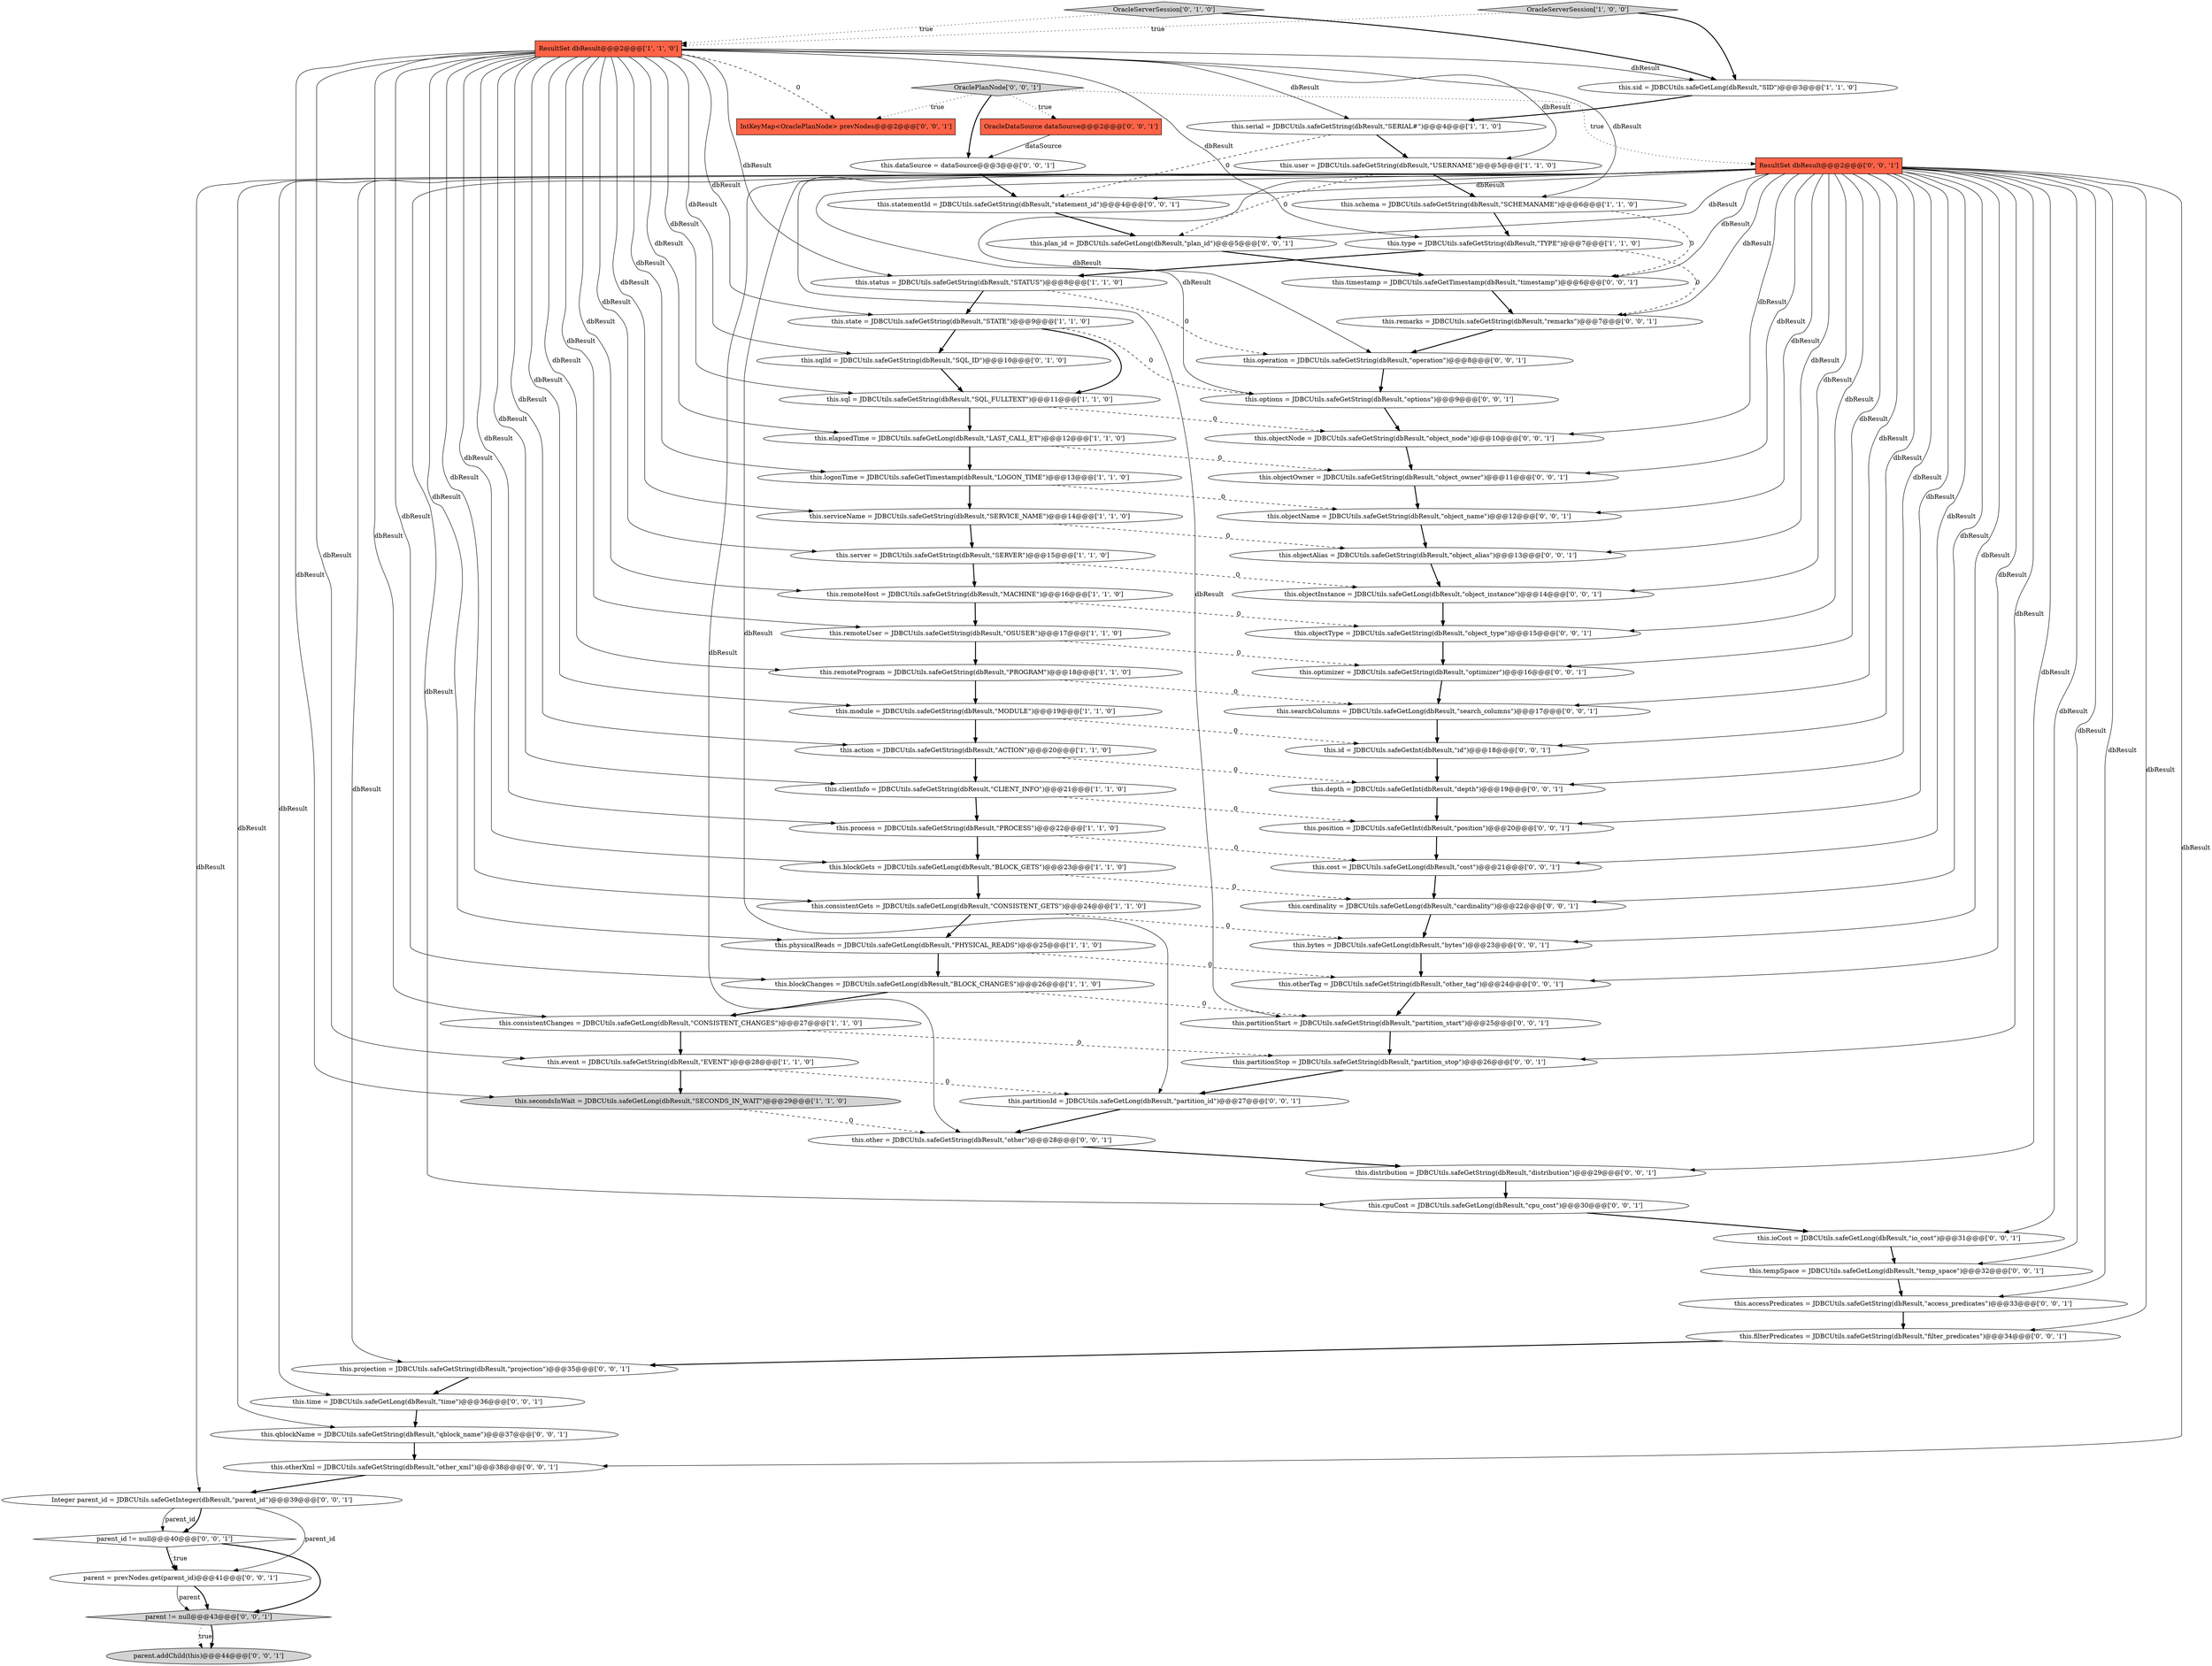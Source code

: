 digraph {
15 [style = filled, label = "this.serviceName = JDBCUtils.safeGetString(dbResult,\"SERVICE_NAME\")@@@14@@@['1', '1', '0']", fillcolor = white, shape = ellipse image = "AAA0AAABBB1BBB"];
21 [style = filled, label = "this.process = JDBCUtils.safeGetString(dbResult,\"PROCESS\")@@@22@@@['1', '1', '0']", fillcolor = white, shape = ellipse image = "AAA0AAABBB1BBB"];
42 [style = filled, label = "this.searchColumns = JDBCUtils.safeGetLong(dbResult,\"search_columns\")@@@17@@@['0', '0', '1']", fillcolor = white, shape = ellipse image = "AAA0AAABBB3BBB"];
11 [style = filled, label = "this.event = JDBCUtils.safeGetString(dbResult,\"EVENT\")@@@28@@@['1', '1', '0']", fillcolor = white, shape = ellipse image = "AAA0AAABBB1BBB"];
24 [style = filled, label = "this.elapsedTime = JDBCUtils.safeGetLong(dbResult,\"LAST_CALL_ET\")@@@12@@@['1', '1', '0']", fillcolor = white, shape = ellipse image = "AAA0AAABBB1BBB"];
46 [style = filled, label = "this.plan_id = JDBCUtils.safeGetLong(dbResult,\"plan_id\")@@@5@@@['0', '0', '1']", fillcolor = white, shape = ellipse image = "AAA0AAABBB3BBB"];
17 [style = filled, label = "this.server = JDBCUtils.safeGetString(dbResult,\"SERVER\")@@@15@@@['1', '1', '0']", fillcolor = white, shape = ellipse image = "AAA0AAABBB1BBB"];
55 [style = filled, label = "this.otherTag = JDBCUtils.safeGetString(dbResult,\"other_tag\")@@@24@@@['0', '0', '1']", fillcolor = white, shape = ellipse image = "AAA0AAABBB3BBB"];
23 [style = filled, label = "this.status = JDBCUtils.safeGetString(dbResult,\"STATUS\")@@@8@@@['1', '1', '0']", fillcolor = white, shape = ellipse image = "AAA0AAABBB1BBB"];
13 [style = filled, label = "this.blockGets = JDBCUtils.safeGetLong(dbResult,\"BLOCK_GETS\")@@@23@@@['1', '1', '0']", fillcolor = white, shape = ellipse image = "AAA0AAABBB1BBB"];
30 [style = filled, label = "this.cardinality = JDBCUtils.safeGetLong(dbResult,\"cardinality\")@@@22@@@['0', '0', '1']", fillcolor = white, shape = ellipse image = "AAA0AAABBB3BBB"];
32 [style = filled, label = "this.bytes = JDBCUtils.safeGetLong(dbResult,\"bytes\")@@@23@@@['0', '0', '1']", fillcolor = white, shape = ellipse image = "AAA0AAABBB3BBB"];
33 [style = filled, label = "parent.addChild(this)@@@44@@@['0', '0', '1']", fillcolor = lightgray, shape = ellipse image = "AAA0AAABBB3BBB"];
40 [style = filled, label = "this.filterPredicates = JDBCUtils.safeGetString(dbResult,\"filter_predicates\")@@@34@@@['0', '0', '1']", fillcolor = white, shape = ellipse image = "AAA0AAABBB3BBB"];
19 [style = filled, label = "this.clientInfo = JDBCUtils.safeGetString(dbResult,\"CLIENT_INFO\")@@@21@@@['1', '1', '0']", fillcolor = white, shape = ellipse image = "AAA0AAABBB1BBB"];
48 [style = filled, label = "this.objectName = JDBCUtils.safeGetString(dbResult,\"object_name\")@@@12@@@['0', '0', '1']", fillcolor = white, shape = ellipse image = "AAA0AAABBB3BBB"];
69 [style = filled, label = "this.cpuCost = JDBCUtils.safeGetLong(dbResult,\"cpu_cost\")@@@30@@@['0', '0', '1']", fillcolor = white, shape = ellipse image = "AAA0AAABBB3BBB"];
59 [style = filled, label = "this.objectNode = JDBCUtils.safeGetString(dbResult,\"object_node\")@@@10@@@['0', '0', '1']", fillcolor = white, shape = ellipse image = "AAA0AAABBB3BBB"];
72 [style = filled, label = "this.projection = JDBCUtils.safeGetString(dbResult,\"projection\")@@@35@@@['0', '0', '1']", fillcolor = white, shape = ellipse image = "AAA0AAABBB3BBB"];
35 [style = filled, label = "this.accessPredicates = JDBCUtils.safeGetString(dbResult,\"access_predicates\")@@@33@@@['0', '0', '1']", fillcolor = white, shape = ellipse image = "AAA0AAABBB3BBB"];
1 [style = filled, label = "this.user = JDBCUtils.safeGetString(dbResult,\"USERNAME\")@@@5@@@['1', '1', '0']", fillcolor = white, shape = ellipse image = "AAA0AAABBB1BBB"];
60 [style = filled, label = "this.tempSpace = JDBCUtils.safeGetLong(dbResult,\"temp_space\")@@@32@@@['0', '0', '1']", fillcolor = white, shape = ellipse image = "AAA0AAABBB3BBB"];
68 [style = filled, label = "this.ioCost = JDBCUtils.safeGetLong(dbResult,\"io_cost\")@@@31@@@['0', '0', '1']", fillcolor = white, shape = ellipse image = "AAA0AAABBB3BBB"];
22 [style = filled, label = "this.sid = JDBCUtils.safeGetLong(dbResult,\"SID\")@@@3@@@['1', '1', '0']", fillcolor = white, shape = ellipse image = "AAA0AAABBB1BBB"];
37 [style = filled, label = "this.operation = JDBCUtils.safeGetString(dbResult,\"operation\")@@@8@@@['0', '0', '1']", fillcolor = white, shape = ellipse image = "AAA0AAABBB3BBB"];
71 [style = filled, label = "this.cost = JDBCUtils.safeGetLong(dbResult,\"cost\")@@@21@@@['0', '0', '1']", fillcolor = white, shape = ellipse image = "AAA0AAABBB3BBB"];
52 [style = filled, label = "parent_id != null@@@40@@@['0', '0', '1']", fillcolor = white, shape = diamond image = "AAA0AAABBB3BBB"];
58 [style = filled, label = "this.timestamp = JDBCUtils.safeGetTimestamp(dbResult,\"timestamp\")@@@6@@@['0', '0', '1']", fillcolor = white, shape = ellipse image = "AAA0AAABBB3BBB"];
8 [style = filled, label = "this.module = JDBCUtils.safeGetString(dbResult,\"MODULE\")@@@19@@@['1', '1', '0']", fillcolor = white, shape = ellipse image = "AAA0AAABBB1BBB"];
4 [style = filled, label = "this.secondsInWait = JDBCUtils.safeGetLong(dbResult,\"SECONDS_IN_WAIT\")@@@29@@@['1', '1', '0']", fillcolor = lightgray, shape = ellipse image = "AAA0AAABBB1BBB"];
29 [style = filled, label = "this.sqlId = JDBCUtils.safeGetString(dbResult,\"SQL_ID\")@@@10@@@['0', '1', '0']", fillcolor = white, shape = ellipse image = "AAA1AAABBB2BBB"];
56 [style = filled, label = "this.position = JDBCUtils.safeGetInt(dbResult,\"position\")@@@20@@@['0', '0', '1']", fillcolor = white, shape = ellipse image = "AAA0AAABBB3BBB"];
65 [style = filled, label = "ResultSet dbResult@@@2@@@['0', '0', '1']", fillcolor = tomato, shape = box image = "AAA0AAABBB3BBB"];
26 [style = filled, label = "this.blockChanges = JDBCUtils.safeGetLong(dbResult,\"BLOCK_CHANGES\")@@@26@@@['1', '1', '0']", fillcolor = white, shape = ellipse image = "AAA0AAABBB1BBB"];
73 [style = filled, label = "parent = prevNodes.get(parent_id)@@@41@@@['0', '0', '1']", fillcolor = white, shape = ellipse image = "AAA0AAABBB3BBB"];
36 [style = filled, label = "OraclePlanNode['0', '0', '1']", fillcolor = lightgray, shape = diamond image = "AAA0AAABBB3BBB"];
54 [style = filled, label = "this.remarks = JDBCUtils.safeGetString(dbResult,\"remarks\")@@@7@@@['0', '0', '1']", fillcolor = white, shape = ellipse image = "AAA0AAABBB3BBB"];
6 [style = filled, label = "this.schema = JDBCUtils.safeGetString(dbResult,\"SCHEMANAME\")@@@6@@@['1', '1', '0']", fillcolor = white, shape = ellipse image = "AAA0AAABBB1BBB"];
7 [style = filled, label = "this.serial = JDBCUtils.safeGetString(dbResult,\"SERIAL#\")@@@4@@@['1', '1', '0']", fillcolor = white, shape = ellipse image = "AAA0AAABBB1BBB"];
27 [style = filled, label = "OracleServerSession['1', '0', '0']", fillcolor = lightgray, shape = diamond image = "AAA0AAABBB1BBB"];
0 [style = filled, label = "ResultSet dbResult@@@2@@@['1', '1', '0']", fillcolor = tomato, shape = box image = "AAA0AAABBB1BBB"];
2 [style = filled, label = "this.logonTime = JDBCUtils.safeGetTimestamp(dbResult,\"LOGON_TIME\")@@@13@@@['1', '1', '0']", fillcolor = white, shape = ellipse image = "AAA0AAABBB1BBB"];
18 [style = filled, label = "this.state = JDBCUtils.safeGetString(dbResult,\"STATE\")@@@9@@@['1', '1', '0']", fillcolor = white, shape = ellipse image = "AAA0AAABBB1BBB"];
14 [style = filled, label = "this.type = JDBCUtils.safeGetString(dbResult,\"TYPE\")@@@7@@@['1', '1', '0']", fillcolor = white, shape = ellipse image = "AAA0AAABBB1BBB"];
25 [style = filled, label = "this.consistentChanges = JDBCUtils.safeGetLong(dbResult,\"CONSISTENT_CHANGES\")@@@27@@@['1', '1', '0']", fillcolor = white, shape = ellipse image = "AAA0AAABBB1BBB"];
41 [style = filled, label = "this.qblockName = JDBCUtils.safeGetString(dbResult,\"qblock_name\")@@@37@@@['0', '0', '1']", fillcolor = white, shape = ellipse image = "AAA0AAABBB3BBB"];
9 [style = filled, label = "this.consistentGets = JDBCUtils.safeGetLong(dbResult,\"CONSISTENT_GETS\")@@@24@@@['1', '1', '0']", fillcolor = white, shape = ellipse image = "AAA0AAABBB1BBB"];
49 [style = filled, label = "this.statementId = JDBCUtils.safeGetString(dbResult,\"statement_id\")@@@4@@@['0', '0', '1']", fillcolor = white, shape = ellipse image = "AAA0AAABBB3BBB"];
3 [style = filled, label = "this.remoteProgram = JDBCUtils.safeGetString(dbResult,\"PROGRAM\")@@@18@@@['1', '1', '0']", fillcolor = white, shape = ellipse image = "AAA0AAABBB1BBB"];
51 [style = filled, label = "this.options = JDBCUtils.safeGetString(dbResult,\"options\")@@@9@@@['0', '0', '1']", fillcolor = white, shape = ellipse image = "AAA0AAABBB3BBB"];
50 [style = filled, label = "this.dataSource = dataSource@@@3@@@['0', '0', '1']", fillcolor = white, shape = ellipse image = "AAA0AAABBB3BBB"];
31 [style = filled, label = "this.objectInstance = JDBCUtils.safeGetLong(dbResult,\"object_instance\")@@@14@@@['0', '0', '1']", fillcolor = white, shape = ellipse image = "AAA0AAABBB3BBB"];
53 [style = filled, label = "OracleDataSource dataSource@@@2@@@['0', '0', '1']", fillcolor = tomato, shape = box image = "AAA0AAABBB3BBB"];
38 [style = filled, label = "this.optimizer = JDBCUtils.safeGetString(dbResult,\"optimizer\")@@@16@@@['0', '0', '1']", fillcolor = white, shape = ellipse image = "AAA0AAABBB3BBB"];
39 [style = filled, label = "this.partitionId = JDBCUtils.safeGetLong(dbResult,\"partition_id\")@@@27@@@['0', '0', '1']", fillcolor = white, shape = ellipse image = "AAA0AAABBB3BBB"];
70 [style = filled, label = "this.objectAlias = JDBCUtils.safeGetString(dbResult,\"object_alias\")@@@13@@@['0', '0', '1']", fillcolor = white, shape = ellipse image = "AAA0AAABBB3BBB"];
63 [style = filled, label = "this.depth = JDBCUtils.safeGetInt(dbResult,\"depth\")@@@19@@@['0', '0', '1']", fillcolor = white, shape = ellipse image = "AAA0AAABBB3BBB"];
5 [style = filled, label = "this.remoteHost = JDBCUtils.safeGetString(dbResult,\"MACHINE\")@@@16@@@['1', '1', '0']", fillcolor = white, shape = ellipse image = "AAA0AAABBB1BBB"];
20 [style = filled, label = "this.physicalReads = JDBCUtils.safeGetLong(dbResult,\"PHYSICAL_READS\")@@@25@@@['1', '1', '0']", fillcolor = white, shape = ellipse image = "AAA0AAABBB1BBB"];
45 [style = filled, label = "this.time = JDBCUtils.safeGetLong(dbResult,\"time\")@@@36@@@['0', '0', '1']", fillcolor = white, shape = ellipse image = "AAA0AAABBB3BBB"];
67 [style = filled, label = "this.id = JDBCUtils.safeGetInt(dbResult,\"id\")@@@18@@@['0', '0', '1']", fillcolor = white, shape = ellipse image = "AAA0AAABBB3BBB"];
28 [style = filled, label = "OracleServerSession['0', '1', '0']", fillcolor = lightgray, shape = diamond image = "AAA0AAABBB2BBB"];
43 [style = filled, label = "parent != null@@@43@@@['0', '0', '1']", fillcolor = lightgray, shape = diamond image = "AAA0AAABBB3BBB"];
74 [style = filled, label = "this.objectType = JDBCUtils.safeGetString(dbResult,\"object_type\")@@@15@@@['0', '0', '1']", fillcolor = white, shape = ellipse image = "AAA0AAABBB3BBB"];
57 [style = filled, label = "this.partitionStart = JDBCUtils.safeGetString(dbResult,\"partition_start\")@@@25@@@['0', '0', '1']", fillcolor = white, shape = ellipse image = "AAA0AAABBB3BBB"];
12 [style = filled, label = "this.sql = JDBCUtils.safeGetString(dbResult,\"SQL_FULLTEXT\")@@@11@@@['1', '1', '0']", fillcolor = white, shape = ellipse image = "AAA0AAABBB1BBB"];
62 [style = filled, label = "Integer parent_id = JDBCUtils.safeGetInteger(dbResult,\"parent_id\")@@@39@@@['0', '0', '1']", fillcolor = white, shape = ellipse image = "AAA0AAABBB3BBB"];
10 [style = filled, label = "this.action = JDBCUtils.safeGetString(dbResult,\"ACTION\")@@@20@@@['1', '1', '0']", fillcolor = white, shape = ellipse image = "AAA0AAABBB1BBB"];
34 [style = filled, label = "this.other = JDBCUtils.safeGetString(dbResult,\"other\")@@@28@@@['0', '0', '1']", fillcolor = white, shape = ellipse image = "AAA0AAABBB3BBB"];
66 [style = filled, label = "IntKeyMap<OraclePlanNode> prevNodes@@@2@@@['0', '0', '1']", fillcolor = tomato, shape = box image = "AAA0AAABBB3BBB"];
16 [style = filled, label = "this.remoteUser = JDBCUtils.safeGetString(dbResult,\"OSUSER\")@@@17@@@['1', '1', '0']", fillcolor = white, shape = ellipse image = "AAA0AAABBB1BBB"];
44 [style = filled, label = "this.objectOwner = JDBCUtils.safeGetString(dbResult,\"object_owner\")@@@11@@@['0', '0', '1']", fillcolor = white, shape = ellipse image = "AAA0AAABBB3BBB"];
61 [style = filled, label = "this.distribution = JDBCUtils.safeGetString(dbResult,\"distribution\")@@@29@@@['0', '0', '1']", fillcolor = white, shape = ellipse image = "AAA0AAABBB3BBB"];
64 [style = filled, label = "this.partitionStop = JDBCUtils.safeGetString(dbResult,\"partition_stop\")@@@26@@@['0', '0', '1']", fillcolor = white, shape = ellipse image = "AAA0AAABBB3BBB"];
47 [style = filled, label = "this.otherXml = JDBCUtils.safeGetString(dbResult,\"other_xml\")@@@38@@@['0', '0', '1']", fillcolor = white, shape = ellipse image = "AAA0AAABBB3BBB"];
26->57 [style = dashed, label="0"];
65->48 [style = solid, label="dbResult"];
11->4 [style = bold, label=""];
37->51 [style = bold, label=""];
20->55 [style = dashed, label="0"];
65->51 [style = solid, label="dbResult"];
65->39 [style = solid, label="dbResult"];
53->50 [style = solid, label="dataSource"];
65->37 [style = solid, label="dbResult"];
41->47 [style = bold, label=""];
68->60 [style = bold, label=""];
65->35 [style = solid, label="dbResult"];
44->48 [style = bold, label=""];
45->41 [style = bold, label=""];
34->61 [style = bold, label=""];
65->56 [style = solid, label="dbResult"];
11->39 [style = dashed, label="0"];
0->15 [style = solid, label="dbResult"];
0->12 [style = solid, label="dbResult"];
0->25 [style = solid, label="dbResult"];
12->24 [style = bold, label=""];
64->39 [style = bold, label=""];
65->55 [style = solid, label="dbResult"];
36->50 [style = bold, label=""];
65->62 [style = solid, label="dbResult"];
28->22 [style = bold, label=""];
51->59 [style = bold, label=""];
26->25 [style = bold, label=""];
42->67 [style = bold, label=""];
65->60 [style = solid, label="dbResult"];
32->55 [style = bold, label=""];
0->26 [style = solid, label="dbResult"];
38->42 [style = bold, label=""];
71->30 [style = bold, label=""];
52->43 [style = bold, label=""];
29->12 [style = bold, label=""];
27->0 [style = dotted, label="true"];
5->74 [style = dashed, label="0"];
4->34 [style = dashed, label="0"];
7->1 [style = bold, label=""];
13->9 [style = bold, label=""];
23->37 [style = dashed, label="0"];
65->57 [style = solid, label="dbResult"];
0->9 [style = solid, label="dbResult"];
0->7 [style = solid, label="dbResult"];
14->54 [style = dashed, label="0"];
35->40 [style = bold, label=""];
65->34 [style = solid, label="dbResult"];
0->3 [style = solid, label="dbResult"];
0->5 [style = solid, label="dbResult"];
65->45 [style = solid, label="dbResult"];
62->52 [style = solid, label="parent_id"];
24->2 [style = bold, label=""];
28->0 [style = dotted, label="true"];
65->49 [style = solid, label="dbResult"];
9->20 [style = bold, label=""];
21->71 [style = dashed, label="0"];
43->33 [style = dotted, label="true"];
65->40 [style = solid, label="dbResult"];
15->70 [style = dashed, label="0"];
0->29 [style = solid, label="dbResult"];
40->72 [style = bold, label=""];
7->49 [style = dashed, label="0"];
69->68 [style = bold, label=""];
0->23 [style = solid, label="dbResult"];
6->14 [style = bold, label=""];
48->70 [style = bold, label=""];
10->63 [style = dashed, label="0"];
0->20 [style = solid, label="dbResult"];
67->63 [style = bold, label=""];
3->8 [style = bold, label=""];
65->38 [style = solid, label="dbResult"];
0->66 [style = dashed, label="0"];
3->42 [style = dashed, label="0"];
65->67 [style = solid, label="dbResult"];
19->56 [style = dashed, label="0"];
23->18 [style = bold, label=""];
65->30 [style = solid, label="dbResult"];
14->23 [style = bold, label=""];
8->67 [style = dashed, label="0"];
65->47 [style = solid, label="dbResult"];
61->69 [style = bold, label=""];
0->1 [style = solid, label="dbResult"];
0->6 [style = solid, label="dbResult"];
65->42 [style = solid, label="dbResult"];
65->61 [style = solid, label="dbResult"];
47->62 [style = bold, label=""];
0->22 [style = solid, label="dbResult"];
57->64 [style = bold, label=""];
43->33 [style = bold, label=""];
13->30 [style = dashed, label="0"];
0->19 [style = solid, label="dbResult"];
5->16 [style = bold, label=""];
8->10 [style = bold, label=""];
18->29 [style = bold, label=""];
65->64 [style = solid, label="dbResult"];
65->63 [style = solid, label="dbResult"];
25->64 [style = dashed, label="0"];
21->13 [style = bold, label=""];
15->17 [style = bold, label=""];
0->21 [style = solid, label="dbResult"];
36->65 [style = dotted, label="true"];
65->71 [style = solid, label="dbResult"];
63->56 [style = bold, label=""];
18->51 [style = dashed, label="0"];
60->35 [style = bold, label=""];
52->73 [style = dotted, label="true"];
2->48 [style = dashed, label="0"];
0->14 [style = solid, label="dbResult"];
0->24 [style = solid, label="dbResult"];
62->73 [style = solid, label="parent_id"];
56->71 [style = bold, label=""];
0->8 [style = solid, label="dbResult"];
6->58 [style = dashed, label="0"];
65->41 [style = solid, label="dbResult"];
0->18 [style = solid, label="dbResult"];
65->58 [style = solid, label="dbResult"];
65->72 [style = solid, label="dbResult"];
54->37 [style = bold, label=""];
65->44 [style = solid, label="dbResult"];
16->3 [style = bold, label=""];
30->32 [style = bold, label=""];
58->54 [style = bold, label=""];
16->38 [style = dashed, label="0"];
65->70 [style = solid, label="dbResult"];
59->44 [style = bold, label=""];
62->52 [style = bold, label=""];
65->54 [style = solid, label="dbResult"];
12->59 [style = dashed, label="0"];
17->31 [style = dashed, label="0"];
72->45 [style = bold, label=""];
0->13 [style = solid, label="dbResult"];
0->16 [style = solid, label="dbResult"];
24->44 [style = dashed, label="0"];
65->74 [style = solid, label="dbResult"];
74->38 [style = bold, label=""];
46->58 [style = bold, label=""];
36->53 [style = dotted, label="true"];
39->34 [style = bold, label=""];
65->69 [style = solid, label="dbResult"];
0->4 [style = solid, label="dbResult"];
73->43 [style = bold, label=""];
65->31 [style = solid, label="dbResult"];
65->46 [style = solid, label="dbResult"];
65->32 [style = solid, label="dbResult"];
0->10 [style = solid, label="dbResult"];
36->66 [style = dotted, label="true"];
1->6 [style = bold, label=""];
0->11 [style = solid, label="dbResult"];
1->46 [style = dashed, label="0"];
55->57 [style = bold, label=""];
27->22 [style = bold, label=""];
0->17 [style = solid, label="dbResult"];
10->19 [style = bold, label=""];
25->11 [style = bold, label=""];
70->31 [style = bold, label=""];
65->59 [style = solid, label="dbResult"];
19->21 [style = bold, label=""];
52->73 [style = bold, label=""];
65->68 [style = solid, label="dbResult"];
0->2 [style = solid, label="dbResult"];
9->32 [style = dashed, label="0"];
22->7 [style = bold, label=""];
73->43 [style = solid, label="parent"];
50->49 [style = bold, label=""];
31->74 [style = bold, label=""];
49->46 [style = bold, label=""];
18->12 [style = bold, label=""];
20->26 [style = bold, label=""];
2->15 [style = bold, label=""];
17->5 [style = bold, label=""];
}
